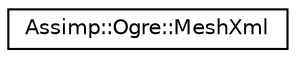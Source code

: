 digraph "Graphical Class Hierarchy"
{
  edge [fontname="Helvetica",fontsize="10",labelfontname="Helvetica",labelfontsize="10"];
  node [fontname="Helvetica",fontsize="10",shape=record];
  rankdir="LR";
  Node1 [label="Assimp::Ogre::MeshXml",height=0.2,width=0.4,color="black", fillcolor="white", style="filled",URL="$class_assimp_1_1_ogre_1_1_mesh_xml.html",tooltip="Ogre XML Mesh. "];
}

